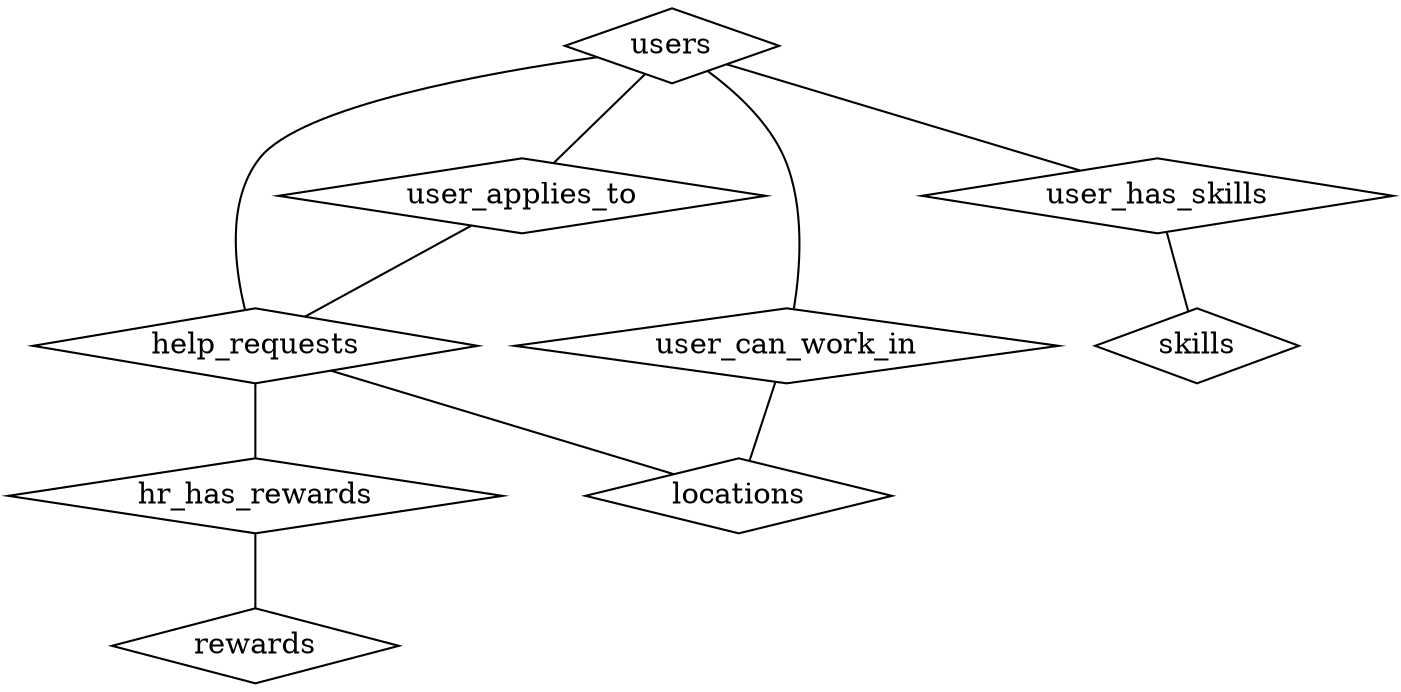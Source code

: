 graph G {

    /**
     * Tables and attributes def
     */
	"users" [shape=diamond];
	"help_requests" [shape=diamond];
	"locations" [shape=diamond];
	"rewards" [shape=diamond];
    "skills" [shape=diamond];

	"user_can_work_in" [shape=diamond];
    "user_applies_to" [shape=diamond]; 
	"user_has_skills" [shape=diamond];
    "hr_has_rewards" [shape=diamond];

    /**
     *  Relations between tables
     */
    "users" -- "help_requests";
    "users" -- "user_applies_to";
    "user_applies_to" -- "help_requests";
    "help_requests" -- "hr_has_rewards";
    "help_requests" -- "locations";
    "hr_has_rewards" --  "rewards";
    "users" -- "user_can_work_in";
    "user_can_work_in" -- "locations";
    "users" -- "user_has_skills";
    "user_has_skills" -- "skills";
    
}